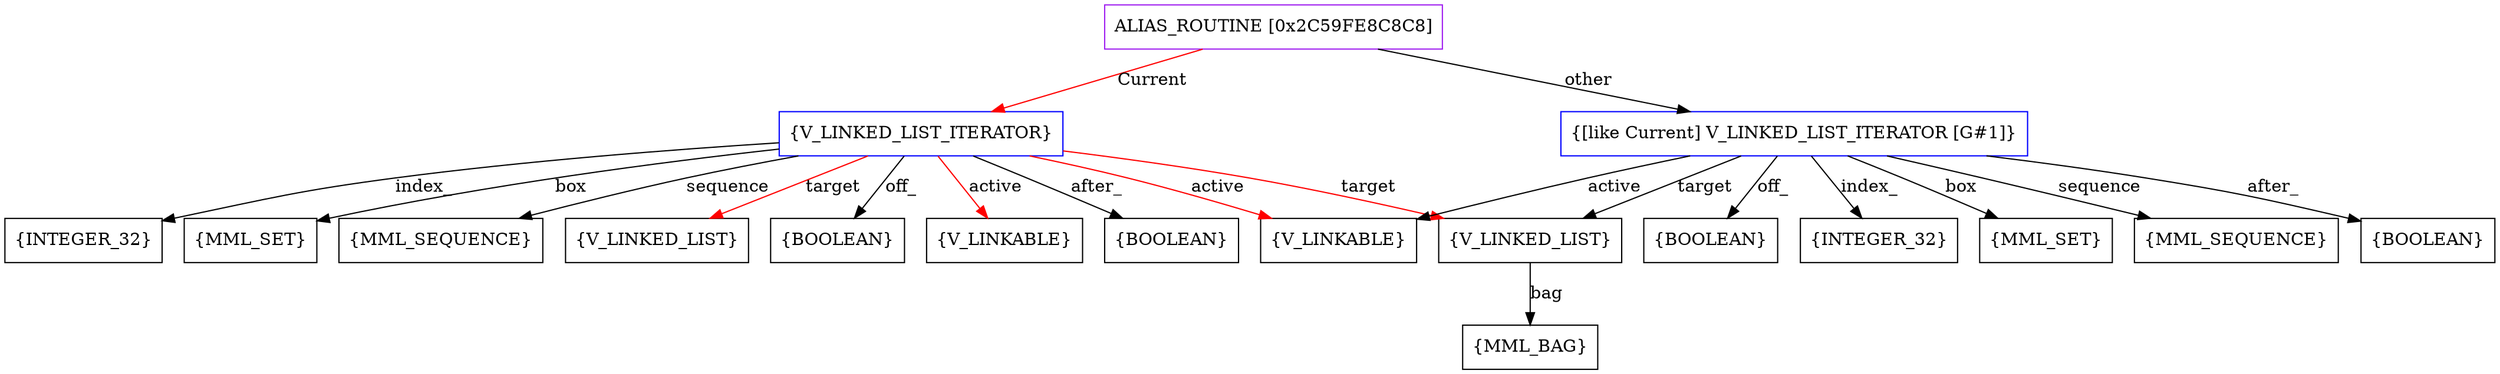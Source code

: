 digraph g {
	node [shape=box]
	b1[color=purple label=<ALIAS_ROUTINE [0x2C59FE8C8C8]>]
	b2[color=blue label=<{V_LINKED_LIST_ITERATOR}>]
	b3[label=<{BOOLEAN}>]
	b4[label=<{INTEGER_32}>]
	b5[label=<{MML_SET}>]
	b6[label=<{MML_SEQUENCE}>]
	b7[label=<{V_LINKED_LIST}>]
	b8[label=<{V_LINKED_LIST}>]
	b9[label=<{MML_BAG}>]
	b10[label=<{V_LINKABLE}>]
	b11[label=<{V_LINKABLE}>]
	b12[label=<{BOOLEAN}>]
	b13[color=blue label=<{[like Current] V_LINKED_LIST_ITERATOR [G#1]}>]
	b14[label=<{BOOLEAN}>]
	b15[label=<{INTEGER_32}>]
	b16[label=<{MML_SET}>]
	b17[label=<{MML_SEQUENCE}>]
	b18[label=<{BOOLEAN}>]
	b1->b2[color=red label=<Current>]
	b2->b3[label=<off_>]
	b2->b4[label=<index_>]
	b2->b5[label=<box>]
	b2->b6[label=<sequence>]
	b2->b7[color=red label=<target>]
	b2->b8[color=red label=<target>]
	b8->b9[label=<bag>]
	b2->b10[color=red label=<active>]
	b2->b11[color=red label=<active>]
	b2->b12[label=<after_>]
	b1->b13[label=<other>]
	b13->b14[label=<off_>]
	b13->b15[label=<index_>]
	b13->b16[label=<box>]
	b13->b17[label=<sequence>]
	b13->b8[label=<target>]
	b13->b11[label=<active>]
	b13->b18[label=<after_>]
}
